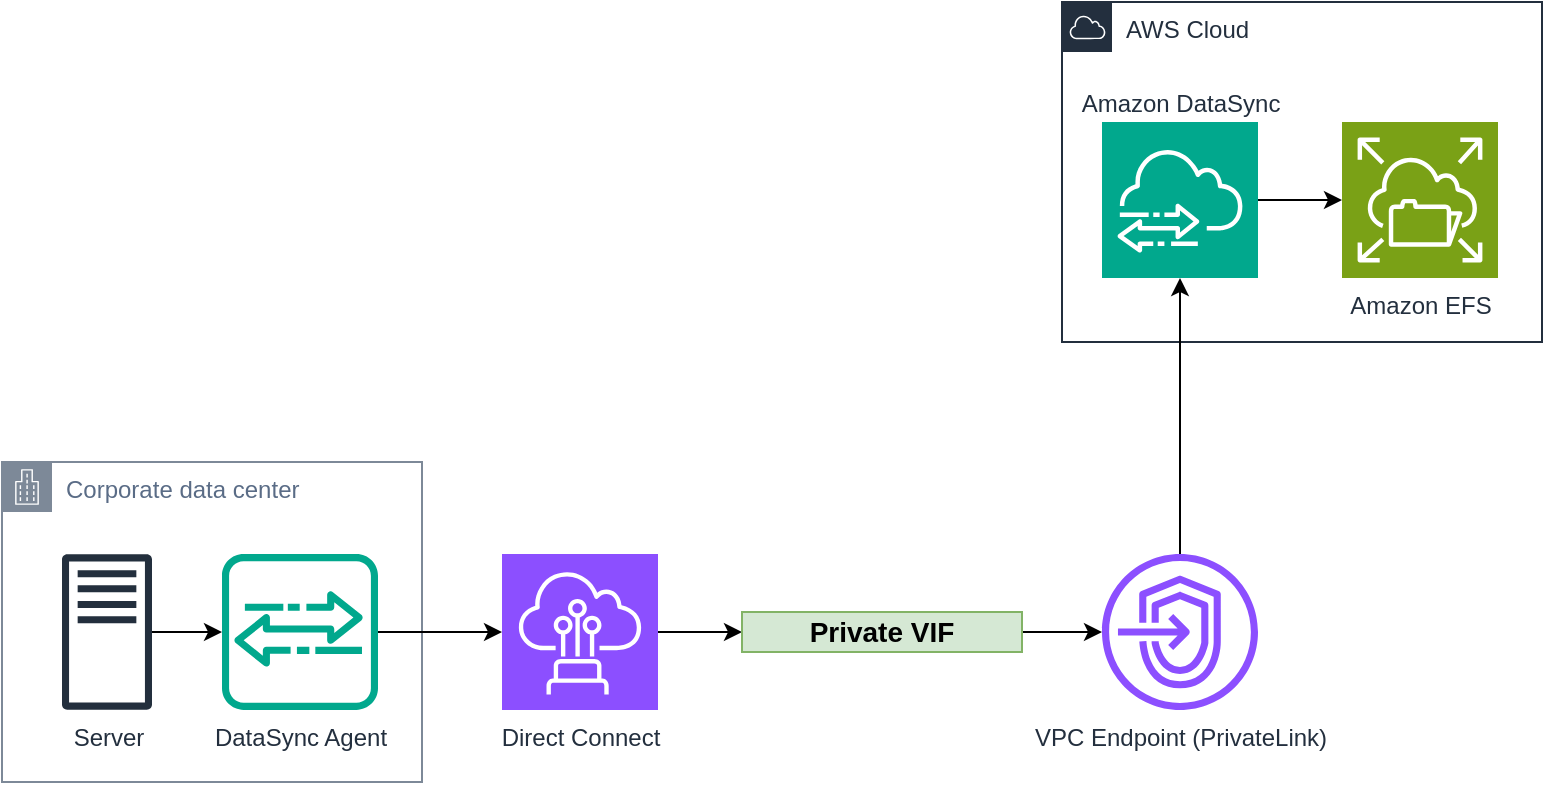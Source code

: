<mxfile version="26.0.4">
  <diagram name="DataSync to EFS" id="G9TcvFh8NGKkP4ZVfybA">
    <mxGraphModel dx="1207" dy="1198" grid="1" gridSize="10" guides="1" tooltips="1" connect="1" arrows="1" fold="1" page="1" pageScale="1" pageWidth="850" pageHeight="1100" math="0" shadow="0">
      <root>
        <mxCell id="0" />
        <mxCell id="1" parent="0" />
        <mxCell id="zkMOTt67h10gXugrl5SO-13" value="Corporate data center" style="points=[[0,0],[0.25,0],[0.5,0],[0.75,0],[1,0],[1,0.25],[1,0.5],[1,0.75],[1,1],[0.75,1],[0.5,1],[0.25,1],[0,1],[0,0.75],[0,0.5],[0,0.25]];outlineConnect=0;gradientColor=none;html=1;whiteSpace=wrap;fontSize=12;fontStyle=0;container=1;pointerEvents=0;collapsible=0;recursiveResize=0;shape=mxgraph.aws4.group;grIcon=mxgraph.aws4.group_corporate_data_center;strokeColor=#7D8998;fillColor=none;verticalAlign=top;align=left;spacingLeft=30;fontColor=#5A6C86;dashed=0;" vertex="1" parent="1">
          <mxGeometry x="50" y="450" width="210" height="160" as="geometry" />
        </mxCell>
        <mxCell id="zkMOTt67h10gXugrl5SO-25" style="edgeStyle=orthogonalEdgeStyle;rounded=0;orthogonalLoop=1;jettySize=auto;html=1;" edge="1" parent="zkMOTt67h10gXugrl5SO-13" source="zkMOTt67h10gXugrl5SO-16" target="zkMOTt67h10gXugrl5SO-17">
          <mxGeometry relative="1" as="geometry" />
        </mxCell>
        <mxCell id="zkMOTt67h10gXugrl5SO-16" value="Server" style="sketch=0;outlineConnect=0;fontColor=#232F3E;gradientColor=none;fillColor=#232F3D;strokeColor=none;dashed=0;verticalLabelPosition=bottom;verticalAlign=top;align=center;html=1;fontSize=12;fontStyle=0;aspect=fixed;pointerEvents=1;shape=mxgraph.aws4.traditional_server;" vertex="1" parent="zkMOTt67h10gXugrl5SO-13">
          <mxGeometry x="30" y="46" width="45" height="78" as="geometry" />
        </mxCell>
        <mxCell id="zkMOTt67h10gXugrl5SO-17" value="DataSync Agent" style="sketch=0;outlineConnect=0;fontColor=#232F3E;gradientColor=none;fillColor=#01A88D;strokeColor=none;dashed=0;verticalLabelPosition=bottom;verticalAlign=top;align=center;html=1;fontSize=12;fontStyle=0;aspect=fixed;shape=mxgraph.aws4.agent2;" vertex="1" parent="zkMOTt67h10gXugrl5SO-13">
          <mxGeometry x="110" y="46" width="78" height="78" as="geometry" />
        </mxCell>
        <mxCell id="zkMOTt67h10gXugrl5SO-27" style="edgeStyle=orthogonalEdgeStyle;rounded=0;orthogonalLoop=1;jettySize=auto;html=1;" edge="1" parent="1" source="zkMOTt67h10gXugrl5SO-15" target="zkMOTt67h10gXugrl5SO-24">
          <mxGeometry relative="1" as="geometry" />
        </mxCell>
        <mxCell id="zkMOTt67h10gXugrl5SO-15" value="Direct Connect" style="sketch=0;points=[[0,0,0],[0.25,0,0],[0.5,0,0],[0.75,0,0],[1,0,0],[0,1,0],[0.25,1,0],[0.5,1,0],[0.75,1,0],[1,1,0],[0,0.25,0],[0,0.5,0],[0,0.75,0],[1,0.25,0],[1,0.5,0],[1,0.75,0]];outlineConnect=0;fontColor=#232F3E;fillColor=#8C4FFF;strokeColor=#ffffff;dashed=0;verticalLabelPosition=bottom;verticalAlign=top;align=center;html=1;fontSize=12;fontStyle=0;aspect=fixed;shape=mxgraph.aws4.resourceIcon;resIcon=mxgraph.aws4.direct_connect;" vertex="1" parent="1">
          <mxGeometry x="300" y="496" width="78" height="78" as="geometry" />
        </mxCell>
        <mxCell id="zkMOTt67h10gXugrl5SO-18" value="AWS Cloud" style="points=[[0,0],[0.25,0],[0.5,0],[0.75,0],[1,0],[1,0.25],[1,0.5],[1,0.75],[1,1],[0.75,1],[0.5,1],[0.25,1],[0,1],[0,0.75],[0,0.5],[0,0.25]];outlineConnect=0;gradientColor=none;html=1;whiteSpace=wrap;fontSize=12;fontStyle=0;container=1;pointerEvents=0;collapsible=0;recursiveResize=0;shape=mxgraph.aws4.group;grIcon=mxgraph.aws4.group_aws_cloud;strokeColor=#232F3E;fillColor=none;verticalAlign=top;align=left;spacingLeft=30;fontColor=#232F3E;dashed=0;" vertex="1" parent="1">
          <mxGeometry x="580" y="220" width="240" height="170" as="geometry" />
        </mxCell>
        <mxCell id="zkMOTt67h10gXugrl5SO-14" value="Amazon DataSync" style="sketch=0;points=[[0,0,0],[0.25,0,0],[0.5,0,0],[0.75,0,0],[1,0,0],[0,1,0],[0.25,1,0],[0.5,1,0],[0.75,1,0],[1,1,0],[0,0.25,0],[0,0.5,0],[0,0.75,0],[1,0.25,0],[1,0.5,0],[1,0.75,0]];outlineConnect=0;fontColor=#232F3E;fillColor=#01A88D;strokeColor=#ffffff;dashed=0;verticalLabelPosition=top;verticalAlign=bottom;align=center;html=1;fontSize=12;fontStyle=0;aspect=fixed;shape=mxgraph.aws4.resourceIcon;resIcon=mxgraph.aws4.datasync;labelPosition=center;" vertex="1" parent="zkMOTt67h10gXugrl5SO-18">
          <mxGeometry x="20" y="60" width="78" height="78" as="geometry" />
        </mxCell>
        <mxCell id="zkMOTt67h10gXugrl5SO-21" value="Amazon EFS" style="sketch=0;points=[[0,0,0],[0.25,0,0],[0.5,0,0],[0.75,0,0],[1,0,0],[0,1,0],[0.25,1,0],[0.5,1,0],[0.75,1,0],[1,1,0],[0,0.25,0],[0,0.5,0],[0,0.75,0],[1,0.25,0],[1,0.5,0],[1,0.75,0]];outlineConnect=0;fontColor=#232F3E;fillColor=#7AA116;strokeColor=#ffffff;dashed=0;verticalLabelPosition=bottom;verticalAlign=top;align=center;html=1;fontSize=12;fontStyle=0;aspect=fixed;shape=mxgraph.aws4.resourceIcon;resIcon=mxgraph.aws4.elastic_file_system;" vertex="1" parent="zkMOTt67h10gXugrl5SO-18">
          <mxGeometry x="140" y="60" width="78" height="78" as="geometry" />
        </mxCell>
        <mxCell id="zkMOTt67h10gXugrl5SO-22" style="edgeStyle=orthogonalEdgeStyle;rounded=0;orthogonalLoop=1;jettySize=auto;html=1;entryX=0;entryY=0.5;entryDx=0;entryDy=0;entryPerimeter=0;" edge="1" parent="zkMOTt67h10gXugrl5SO-18" source="zkMOTt67h10gXugrl5SO-14" target="zkMOTt67h10gXugrl5SO-21">
          <mxGeometry relative="1" as="geometry" />
        </mxCell>
        <mxCell id="zkMOTt67h10gXugrl5SO-29" style="edgeStyle=orthogonalEdgeStyle;rounded=0;orthogonalLoop=1;jettySize=auto;html=1;" edge="1" parent="1" source="zkMOTt67h10gXugrl5SO-20" target="zkMOTt67h10gXugrl5SO-14">
          <mxGeometry relative="1" as="geometry" />
        </mxCell>
        <mxCell id="zkMOTt67h10gXugrl5SO-20" value="VPC Endpoint (PrivateLink)" style="sketch=0;outlineConnect=0;fontColor=#232F3E;gradientColor=none;fillColor=#8C4FFF;strokeColor=none;dashed=0;verticalLabelPosition=bottom;verticalAlign=top;align=center;html=1;fontSize=12;fontStyle=0;aspect=fixed;pointerEvents=1;shape=mxgraph.aws4.endpoints;" vertex="1" parent="1">
          <mxGeometry x="600" y="496" width="78" height="78" as="geometry" />
        </mxCell>
        <mxCell id="zkMOTt67h10gXugrl5SO-28" style="edgeStyle=orthogonalEdgeStyle;rounded=0;orthogonalLoop=1;jettySize=auto;html=1;" edge="1" parent="1" source="zkMOTt67h10gXugrl5SO-24" target="zkMOTt67h10gXugrl5SO-20">
          <mxGeometry relative="1" as="geometry" />
        </mxCell>
        <mxCell id="zkMOTt67h10gXugrl5SO-24" value="Private VIF" style="rounded=0;whiteSpace=wrap;html=1;fillColor=#d5e8d4;strokeColor=#82b366;fontStyle=1;fontSize=14;" vertex="1" parent="1">
          <mxGeometry x="420" y="525" width="140" height="20" as="geometry" />
        </mxCell>
        <mxCell id="zkMOTt67h10gXugrl5SO-26" style="edgeStyle=orthogonalEdgeStyle;rounded=0;orthogonalLoop=1;jettySize=auto;html=1;" edge="1" parent="1" source="zkMOTt67h10gXugrl5SO-17" target="zkMOTt67h10gXugrl5SO-15">
          <mxGeometry relative="1" as="geometry" />
        </mxCell>
      </root>
    </mxGraphModel>
  </diagram>
</mxfile>
